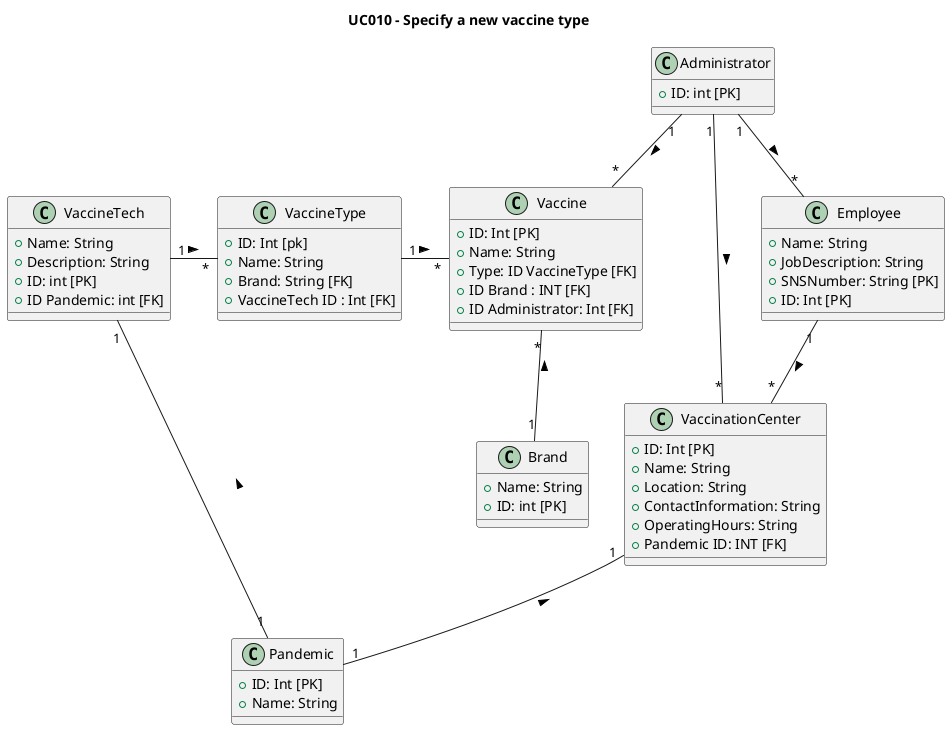@startuml
title UC010 - Specify a new vaccine type




class VaccineTech{
    +Name: String
    +Description: String
    +ID: int [PK]
    +ID Pandemic: int [FK]

}

class Brand {
    +Name: String
    +ID: int [PK]
}

class Administrator {
    +ID: int [PK]
}

class Vaccine {
    +ID: Int [PK]
    +Name: String
    +Type: ID VaccineType [FK]
    +ID Brand : INT [FK]
    +ID Administrator: Int [FK]
}

class VaccineType {
     +ID: Int [pk]
     +Name: String
     +Brand: String [FK]
     +VaccineTech ID : Int [FK]
}

class VaccinationCenter {
    +ID: Int [PK]
    +Name: String
    +Location: String
    +ContactInformation: String
    +OperatingHours: String
    +Pandemic ID: INT [FK]
}

class Pandemic {
    +ID: Int [PK]
    +Name: String
}

class Employee {
    +Name: String
    +JobDescription: String
    +SNSNumber: String [PK]
    +ID: Int [PK]
}

' Relationships
Administrator "1" -- "  *" Employee : >
Employee "1" -- "*" VaccinationCenter :  >
Administrator "1" -- "*" VaccinationCenter :  >
VaccineTech "1" -- "1" Pandemic :  <
VaccinationCenter "1" -- "1" Pandemic :  <
Administrator "1" -- "*" Vaccine :  >
Vaccine "*" -- "1" Brand :  <
VaccineTech "1   "-"    *" VaccineType : >
VaccineType "1   "-"    *"Vaccine : >

@enduml